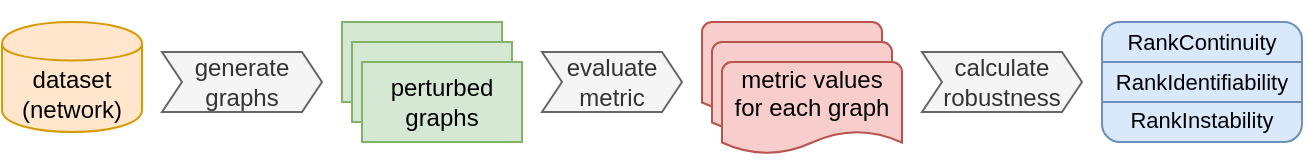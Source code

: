 <mxfile version="13.0.8" type="device"><diagram id="fTlkAYVQVtWu9IvFW6I8" name="Page-1"><mxGraphModel dx="813" dy="435" grid="1" gridSize="10" guides="1" tooltips="1" connect="1" arrows="1" fold="1" page="1" pageScale="1" pageWidth="200" pageHeight="250" math="0" shadow="0"><root><mxCell id="0"/><mxCell id="1" parent="0"/><mxCell id="JhaJWJp7DQXZSZRMRdoh-2" value="" style="rounded=0;whiteSpace=wrap;html=1;fillColor=#d5e8d4;strokeColor=#82b366;" vertex="1" parent="1"><mxGeometry x="180" y="30" width="80" height="40" as="geometry"/></mxCell><mxCell id="JhaJWJp7DQXZSZRMRdoh-4" value="" style="rounded=0;whiteSpace=wrap;html=1;fillColor=#d5e8d4;strokeColor=#82b366;" vertex="1" parent="1"><mxGeometry x="185" y="40" width="80" height="40" as="geometry"/></mxCell><mxCell id="JhaJWJp7DQXZSZRMRdoh-5" value="perturbed graphs" style="rounded=0;whiteSpace=wrap;html=1;fillColor=#d5e8d4;strokeColor=#82b366;" vertex="1" parent="1"><mxGeometry x="190" y="50" width="80" height="40" as="geometry"/></mxCell><mxCell id="JhaJWJp7DQXZSZRMRdoh-11" value="dataset&lt;br&gt;(network)" style="shape=cylinder;whiteSpace=wrap;html=1;boundedLbl=1;backgroundOutline=1;fillColor=#ffe6cc;strokeColor=#d79b00;" vertex="1" parent="1"><mxGeometry x="10" y="30" width="70" height="55" as="geometry"/></mxCell><mxCell id="JhaJWJp7DQXZSZRMRdoh-12" value="generate&lt;br&gt;graphs" style="shape=step;perimeter=stepPerimeter;whiteSpace=wrap;html=1;fixedSize=1;fillColor=#f5f5f5;strokeColor=#666666;fontColor=#333333;size=10;" vertex="1" parent="1"><mxGeometry x="90" y="45" width="80" height="30" as="geometry"/></mxCell><mxCell id="JhaJWJp7DQXZSZRMRdoh-17" value="evaluate&lt;br&gt;metric" style="shape=step;perimeter=stepPerimeter;whiteSpace=wrap;html=1;fixedSize=1;fillColor=#f5f5f5;strokeColor=#666666;fontColor=#333333;size=10;" vertex="1" parent="1"><mxGeometry x="280" y="45" width="70" height="30" as="geometry"/></mxCell><mxCell id="JhaJWJp7DQXZSZRMRdoh-19" value="calculate&lt;br&gt;robustness" style="shape=step;perimeter=stepPerimeter;whiteSpace=wrap;html=1;fixedSize=1;fillColor=#f5f5f5;strokeColor=#666666;fontColor=#333333;size=10;" vertex="1" parent="1"><mxGeometry x="470" y="45" width="80" height="30" as="geometry"/></mxCell><mxCell id="JhaJWJp7DQXZSZRMRdoh-21" value="" style="strokeWidth=1;html=1;shape=mxgraph.flowchart.document2;whiteSpace=wrap;size=0.25;fillColor=#f8cecc;strokeColor=#b85450;" vertex="1" parent="1"><mxGeometry x="360" y="30" width="90" height="46" as="geometry"/></mxCell><mxCell id="JhaJWJp7DQXZSZRMRdoh-22" value="" style="strokeWidth=1;html=1;shape=mxgraph.flowchart.document2;whiteSpace=wrap;size=0.25;fillColor=#f8cecc;strokeColor=#b85450;" vertex="1" parent="1"><mxGeometry x="365" y="40" width="90" height="46" as="geometry"/></mxCell><mxCell id="JhaJWJp7DQXZSZRMRdoh-23" value="metric values&lt;br&gt;for each graph&lt;br&gt;&amp;nbsp;" style="strokeWidth=1;html=1;shape=mxgraph.flowchart.document2;whiteSpace=wrap;size=0.25;fillColor=#f8cecc;strokeColor=#b85450;" vertex="1" parent="1"><mxGeometry x="370" y="50" width="90" height="46" as="geometry"/></mxCell><mxCell id="JhaJWJp7DQXZSZRMRdoh-24" value="&lt;p style=&quot;line-height: 180%&quot;&gt;RankContinuity&lt;br&gt;RankIdentifiability&lt;br&gt;RankInstability&lt;/p&gt;" style="rounded=1;whiteSpace=wrap;html=1;strokeWidth=1;fillColor=#dae8fc;strokeColor=#6c8ebf;fontSize=11;spacing=0;spacingTop=0;spacingBottom=0;" vertex="1" parent="1"><mxGeometry x="560" y="30" width="100" height="60" as="geometry"/></mxCell><mxCell id="JhaJWJp7DQXZSZRMRdoh-26" style="rounded=0;orthogonalLoop=1;jettySize=auto;html=1;exitX=0;exitY=0.25;exitDx=0;exitDy=0;endSize=4;endArrow=none;endFill=0;fillColor=#dae8fc;strokeColor=#6c8ebf;" edge="1" parent="1"><mxGeometry relative="1" as="geometry"><mxPoint x="560" y="50" as="sourcePoint"/><mxPoint x="660" y="50" as="targetPoint"/></mxGeometry></mxCell><mxCell id="JhaJWJp7DQXZSZRMRdoh-27" style="rounded=0;orthogonalLoop=1;jettySize=auto;html=1;exitX=0;exitY=0.25;exitDx=0;exitDy=0;endSize=4;endArrow=none;endFill=0;fillColor=#dae8fc;strokeColor=#6c8ebf;" edge="1" parent="1"><mxGeometry relative="1" as="geometry"><mxPoint x="560" y="70" as="sourcePoint"/><mxPoint x="660" y="70" as="targetPoint"/></mxGeometry></mxCell></root></mxGraphModel></diagram></mxfile>
